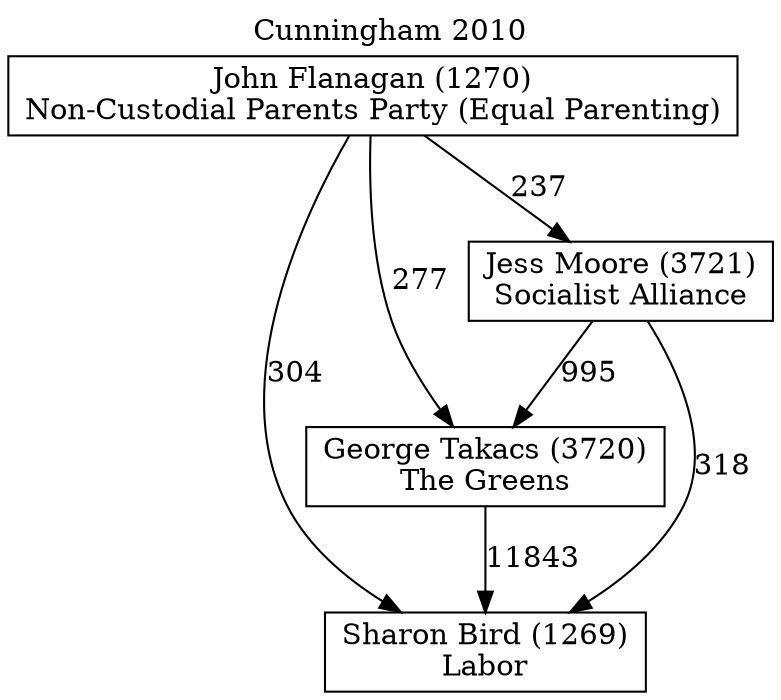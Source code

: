 // House preference flow
digraph "Sharon Bird (1269)_Cunningham_2010" {
	graph [label="Cunningham 2010" labelloc=t mclimit=10]
	node [shape=box]
	"Sharon Bird (1269)" [label="Sharon Bird (1269)
Labor"]
	"George Takacs (3720)" [label="George Takacs (3720)
The Greens"]
	"Jess Moore (3721)" [label="Jess Moore (3721)
Socialist Alliance"]
	"John Flanagan (1270)" [label="John Flanagan (1270)
Non-Custodial Parents Party (Equal Parenting)"]
	"George Takacs (3720)" -> "Sharon Bird (1269)" [label=11843]
	"Jess Moore (3721)" -> "George Takacs (3720)" [label=995]
	"John Flanagan (1270)" -> "Jess Moore (3721)" [label=237]
	"Jess Moore (3721)" -> "Sharon Bird (1269)" [label=318]
	"John Flanagan (1270)" -> "Sharon Bird (1269)" [label=304]
	"John Flanagan (1270)" -> "George Takacs (3720)" [label=277]
}
